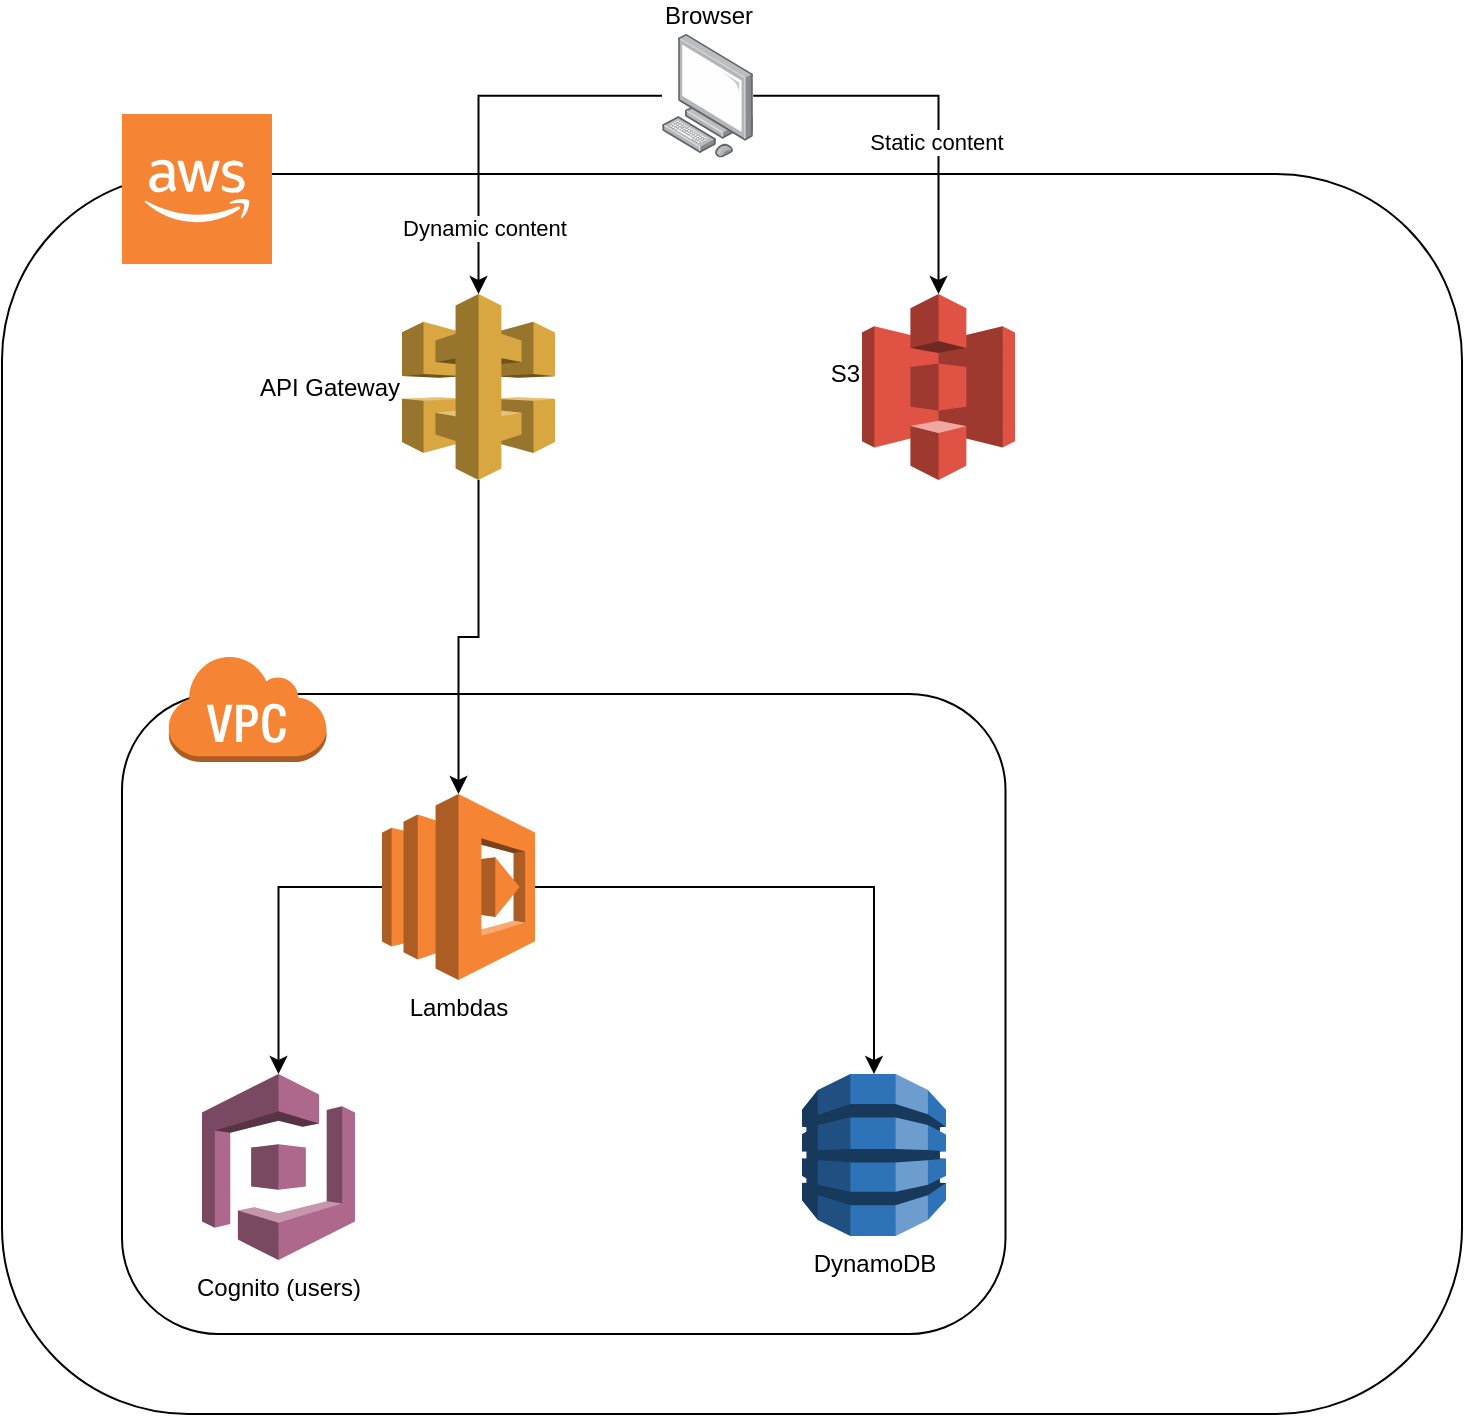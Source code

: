 <mxfile version="13.8.8" type="device"><diagram id="x_CGcWA3wNq_6SO13o9u" name="Page-1"><mxGraphModel dx="1577" dy="1038" grid="1" gridSize="10" guides="1" tooltips="1" connect="1" arrows="1" fold="1" page="1" pageScale="1" pageWidth="827" pageHeight="1169" math="0" shadow="0"><root><mxCell id="0"/><mxCell id="1" parent="0"/><mxCell id="7EnQG4lzO0SRD-iqarXN-22" value="" style="group" vertex="1" connectable="0" parent="1"><mxGeometry x="50" y="80" width="730" height="650" as="geometry"/></mxCell><mxCell id="7EnQG4lzO0SRD-iqarXN-20" value="" style="rounded=1;whiteSpace=wrap;html=1;" vertex="1" parent="7EnQG4lzO0SRD-iqarXN-22"><mxGeometry y="30" width="730" height="620" as="geometry"/></mxCell><mxCell id="7EnQG4lzO0SRD-iqarXN-21" value="" style="outlineConnect=0;dashed=0;verticalLabelPosition=bottom;verticalAlign=top;align=center;html=1;shape=mxgraph.aws3.cloud_2;fillColor=#F58534;gradientColor=none;" vertex="1" parent="7EnQG4lzO0SRD-iqarXN-22"><mxGeometry x="60" width="75" height="75" as="geometry"/></mxCell><mxCell id="7EnQG4lzO0SRD-iqarXN-17" value="" style="group" vertex="1" connectable="0" parent="1"><mxGeometry x="110" y="350" width="441.75" height="340" as="geometry"/></mxCell><mxCell id="7EnQG4lzO0SRD-iqarXN-15" value="" style="rounded=1;whiteSpace=wrap;html=1;" vertex="1" parent="7EnQG4lzO0SRD-iqarXN-17"><mxGeometry y="20" width="441.75" height="320" as="geometry"/></mxCell><mxCell id="7EnQG4lzO0SRD-iqarXN-16" value="" style="outlineConnect=0;dashed=0;verticalLabelPosition=bottom;verticalAlign=top;align=center;html=1;shape=mxgraph.aws3.virtual_private_cloud;fillColor=#F58534;gradientColor=none;" vertex="1" parent="7EnQG4lzO0SRD-iqarXN-17"><mxGeometry x="22.75" width="79.5" height="54" as="geometry"/></mxCell><mxCell id="7EnQG4lzO0SRD-iqarXN-25" style="edgeStyle=orthogonalEdgeStyle;rounded=0;orthogonalLoop=1;jettySize=auto;html=1;" edge="1" parent="7EnQG4lzO0SRD-iqarXN-17" source="7EnQG4lzO0SRD-iqarXN-6" target="7EnQG4lzO0SRD-iqarXN-24"><mxGeometry relative="1" as="geometry"/></mxCell><mxCell id="7EnQG4lzO0SRD-iqarXN-6" value="Lambdas" style="outlineConnect=0;dashed=0;verticalLabelPosition=bottom;verticalAlign=top;align=center;html=1;shape=mxgraph.aws3.lambda;fillColor=#F58534;gradientColor=none;" vertex="1" parent="7EnQG4lzO0SRD-iqarXN-17"><mxGeometry x="130" y="70" width="76.5" height="93" as="geometry"/></mxCell><mxCell id="7EnQG4lzO0SRD-iqarXN-24" value="Cognito (users)" style="outlineConnect=0;dashed=0;verticalLabelPosition=bottom;verticalAlign=top;align=center;html=1;shape=mxgraph.aws3.cognito;fillColor=#AD688B;gradientColor=none;" vertex="1" parent="7EnQG4lzO0SRD-iqarXN-17"><mxGeometry x="40" y="210" width="76.5" height="93" as="geometry"/></mxCell><mxCell id="7EnQG4lzO0SRD-iqarXN-1" value="&lt;div&gt;S3&lt;/div&gt;&lt;div&gt;&lt;br&gt;&lt;/div&gt;" style="outlineConnect=0;dashed=0;verticalLabelPosition=middle;verticalAlign=middle;align=right;html=1;shape=mxgraph.aws3.s3;fillColor=#E05243;gradientColor=none;labelPosition=left;" vertex="1" parent="1"><mxGeometry x="480" y="170" width="76.5" height="93" as="geometry"/></mxCell><mxCell id="7EnQG4lzO0SRD-iqarXN-18" style="edgeStyle=orthogonalEdgeStyle;rounded=0;orthogonalLoop=1;jettySize=auto;html=1;" edge="1" parent="1" source="7EnQG4lzO0SRD-iqarXN-2" target="7EnQG4lzO0SRD-iqarXN-6"><mxGeometry relative="1" as="geometry"/></mxCell><mxCell id="7EnQG4lzO0SRD-iqarXN-2" value="&lt;div&gt;API Gateway&lt;/div&gt;" style="outlineConnect=0;dashed=0;verticalLabelPosition=middle;verticalAlign=middle;align=right;html=1;shape=mxgraph.aws3.api_gateway;fillColor=#D9A741;gradientColor=none;labelPosition=left;" vertex="1" parent="1"><mxGeometry x="250" y="170" width="76.5" height="93" as="geometry"/></mxCell><mxCell id="7EnQG4lzO0SRD-iqarXN-7" value="&lt;div&gt;DynamoDB&lt;/div&gt;" style="outlineConnect=0;dashed=0;verticalLabelPosition=bottom;verticalAlign=top;align=center;html=1;shape=mxgraph.aws3.dynamo_db;fillColor=#2E73B8;gradientColor=none;" vertex="1" parent="1"><mxGeometry x="450" y="560" width="72" height="81" as="geometry"/></mxCell><mxCell id="7EnQG4lzO0SRD-iqarXN-12" style="edgeStyle=orthogonalEdgeStyle;rounded=0;orthogonalLoop=1;jettySize=auto;html=1;" edge="1" parent="1" source="7EnQG4lzO0SRD-iqarXN-11" target="7EnQG4lzO0SRD-iqarXN-1"><mxGeometry relative="1" as="geometry"/></mxCell><mxCell id="7EnQG4lzO0SRD-iqarXN-13" value="&lt;div&gt;Static content&lt;/div&gt;" style="edgeLabel;html=1;align=center;verticalAlign=middle;resizable=0;points=[];" vertex="1" connectable="0" parent="7EnQG4lzO0SRD-iqarXN-12"><mxGeometry x="-0.047" y="-23" relative="1" as="geometry"><mxPoint as="offset"/></mxGeometry></mxCell><mxCell id="7EnQG4lzO0SRD-iqarXN-14" style="edgeStyle=orthogonalEdgeStyle;rounded=0;orthogonalLoop=1;jettySize=auto;html=1;" edge="1" parent="1" source="7EnQG4lzO0SRD-iqarXN-11" target="7EnQG4lzO0SRD-iqarXN-2"><mxGeometry relative="1" as="geometry"/></mxCell><mxCell id="7EnQG4lzO0SRD-iqarXN-23" value="Dynamic content" style="edgeLabel;html=1;align=center;verticalAlign=middle;resizable=0;points=[];" vertex="1" connectable="0" parent="7EnQG4lzO0SRD-iqarXN-14"><mxGeometry x="0.654" y="2" relative="1" as="geometry"><mxPoint as="offset"/></mxGeometry></mxCell><mxCell id="7EnQG4lzO0SRD-iqarXN-11" value="Browser" style="points=[];aspect=fixed;html=1;align=center;shadow=0;dashed=0;image;image=img/lib/allied_telesis/computer_and_terminals/Personal_Computer.svg;labelPosition=center;verticalLabelPosition=top;verticalAlign=bottom;" vertex="1" parent="1"><mxGeometry x="380" y="40" width="45.6" height="61.8" as="geometry"/></mxCell><mxCell id="7EnQG4lzO0SRD-iqarXN-19" style="edgeStyle=orthogonalEdgeStyle;rounded=0;orthogonalLoop=1;jettySize=auto;html=1;" edge="1" parent="1" source="7EnQG4lzO0SRD-iqarXN-6" target="7EnQG4lzO0SRD-iqarXN-7"><mxGeometry relative="1" as="geometry"/></mxCell></root></mxGraphModel></diagram></mxfile>